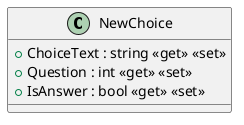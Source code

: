 @startuml
class NewChoice {
    + ChoiceText : string <<get>> <<set>>
    + Question : int <<get>> <<set>>
    + IsAnswer : bool <<get>> <<set>>
}
@enduml
